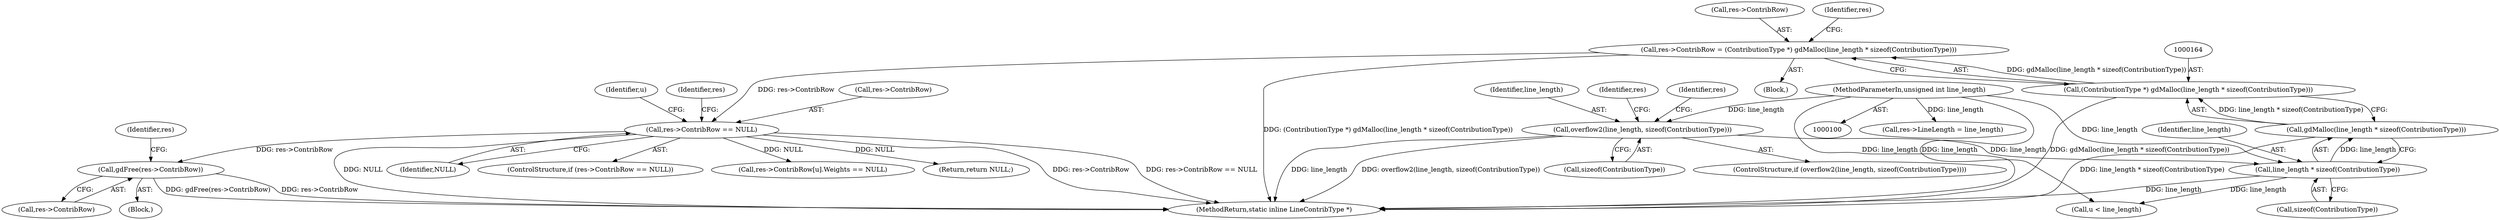 digraph "0_libgd_60bfb401ad5a4a8ae995dcd36372fe15c71e1a35@pointer" {
"1000233" [label="(Call,gdFree(res->ContribRow))"];
"1000171" [label="(Call,res->ContribRow == NULL)"];
"1000159" [label="(Call,res->ContribRow = (ContributionType *) gdMalloc(line_length * sizeof(ContributionType)))"];
"1000163" [label="(Call,(ContributionType *) gdMalloc(line_length * sizeof(ContributionType)))"];
"1000165" [label="(Call,gdMalloc(line_length * sizeof(ContributionType)))"];
"1000166" [label="(Call,line_length * sizeof(ContributionType))"];
"1000150" [label="(Call,overflow2(line_length, sizeof(ContributionType)))"];
"1000101" [label="(MethodParameterIn,unsigned int line_length)"];
"1000160" [label="(Call,res->ContribRow)"];
"1000204" [label="(Call,res->ContribRow[u].Weights == NULL)"];
"1000185" [label="(Call,u < line_length)"];
"1000151" [label="(Identifier,line_length)"];
"1000179" [label="(Return,return NULL;)"];
"1000233" [label="(Call,gdFree(res->ContribRow))"];
"1000172" [label="(Call,res->ContribRow)"];
"1000183" [label="(Identifier,u)"];
"1000178" [label="(Identifier,res)"];
"1000234" [label="(Call,res->ContribRow)"];
"1000103" [label="(Block,)"];
"1000168" [label="(Call,sizeof(ContributionType))"];
"1000171" [label="(Call,res->ContribRow == NULL)"];
"1000175" [label="(Identifier,NULL)"];
"1000238" [label="(Identifier,res)"];
"1000101" [label="(MethodParameterIn,unsigned int line_length)"];
"1000161" [label="(Identifier,res)"];
"1000150" [label="(Call,overflow2(line_length, sizeof(ContributionType)))"];
"1000156" [label="(Identifier,res)"];
"1000149" [label="(ControlStructure,if (overflow2(line_length, sizeof(ContributionType))))"];
"1000144" [label="(Call,res->LineLength = line_length)"];
"1000159" [label="(Call,res->ContribRow = (ContributionType *) gdMalloc(line_length * sizeof(ContributionType)))"];
"1000163" [label="(Call,(ContributionType *) gdMalloc(line_length * sizeof(ContributionType)))"];
"1000213" [label="(Block,)"];
"1000166" [label="(Call,line_length * sizeof(ContributionType))"];
"1000152" [label="(Call,sizeof(ContributionType))"];
"1000243" [label="(MethodReturn,static inline LineContribType *)"];
"1000165" [label="(Call,gdMalloc(line_length * sizeof(ContributionType)))"];
"1000170" [label="(ControlStructure,if (res->ContribRow == NULL))"];
"1000173" [label="(Identifier,res)"];
"1000167" [label="(Identifier,line_length)"];
"1000233" -> "1000213"  [label="AST: "];
"1000233" -> "1000234"  [label="CFG: "];
"1000234" -> "1000233"  [label="AST: "];
"1000238" -> "1000233"  [label="CFG: "];
"1000233" -> "1000243"  [label="DDG: gdFree(res->ContribRow)"];
"1000233" -> "1000243"  [label="DDG: res->ContribRow"];
"1000171" -> "1000233"  [label="DDG: res->ContribRow"];
"1000171" -> "1000170"  [label="AST: "];
"1000171" -> "1000175"  [label="CFG: "];
"1000172" -> "1000171"  [label="AST: "];
"1000175" -> "1000171"  [label="AST: "];
"1000178" -> "1000171"  [label="CFG: "];
"1000183" -> "1000171"  [label="CFG: "];
"1000171" -> "1000243"  [label="DDG: res->ContribRow"];
"1000171" -> "1000243"  [label="DDG: res->ContribRow == NULL"];
"1000171" -> "1000243"  [label="DDG: NULL"];
"1000159" -> "1000171"  [label="DDG: res->ContribRow"];
"1000171" -> "1000179"  [label="DDG: NULL"];
"1000171" -> "1000204"  [label="DDG: NULL"];
"1000159" -> "1000103"  [label="AST: "];
"1000159" -> "1000163"  [label="CFG: "];
"1000160" -> "1000159"  [label="AST: "];
"1000163" -> "1000159"  [label="AST: "];
"1000173" -> "1000159"  [label="CFG: "];
"1000159" -> "1000243"  [label="DDG: (ContributionType *) gdMalloc(line_length * sizeof(ContributionType))"];
"1000163" -> "1000159"  [label="DDG: gdMalloc(line_length * sizeof(ContributionType))"];
"1000163" -> "1000165"  [label="CFG: "];
"1000164" -> "1000163"  [label="AST: "];
"1000165" -> "1000163"  [label="AST: "];
"1000163" -> "1000243"  [label="DDG: gdMalloc(line_length * sizeof(ContributionType))"];
"1000165" -> "1000163"  [label="DDG: line_length * sizeof(ContributionType)"];
"1000165" -> "1000166"  [label="CFG: "];
"1000166" -> "1000165"  [label="AST: "];
"1000165" -> "1000243"  [label="DDG: line_length * sizeof(ContributionType)"];
"1000166" -> "1000165"  [label="DDG: line_length"];
"1000166" -> "1000168"  [label="CFG: "];
"1000167" -> "1000166"  [label="AST: "];
"1000168" -> "1000166"  [label="AST: "];
"1000166" -> "1000243"  [label="DDG: line_length"];
"1000150" -> "1000166"  [label="DDG: line_length"];
"1000101" -> "1000166"  [label="DDG: line_length"];
"1000166" -> "1000185"  [label="DDG: line_length"];
"1000150" -> "1000149"  [label="AST: "];
"1000150" -> "1000152"  [label="CFG: "];
"1000151" -> "1000150"  [label="AST: "];
"1000152" -> "1000150"  [label="AST: "];
"1000156" -> "1000150"  [label="CFG: "];
"1000161" -> "1000150"  [label="CFG: "];
"1000150" -> "1000243"  [label="DDG: line_length"];
"1000150" -> "1000243"  [label="DDG: overflow2(line_length, sizeof(ContributionType))"];
"1000101" -> "1000150"  [label="DDG: line_length"];
"1000101" -> "1000100"  [label="AST: "];
"1000101" -> "1000243"  [label="DDG: line_length"];
"1000101" -> "1000144"  [label="DDG: line_length"];
"1000101" -> "1000185"  [label="DDG: line_length"];
}
